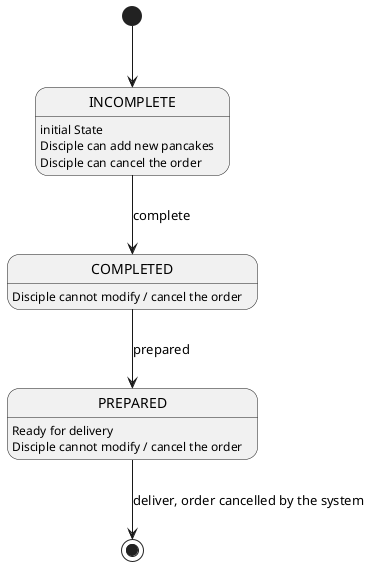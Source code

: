 @startuml
INCOMPLETE: initial State
INCOMPLETE: Disciple can add new pancakes
INCOMPLETE: Disciple can cancel the order
COMPLETED:  Disciple cannot modify / cancel the order
PREPARED: Ready for delivery
PREPARED: Disciple cannot modify / cancel the order

[*] --> INCOMPLETE
INCOMPLETE --> COMPLETED: complete
COMPLETED --> PREPARED: prepared
PREPARED --> [*]: deliver, order cancelled by the system
@enduml